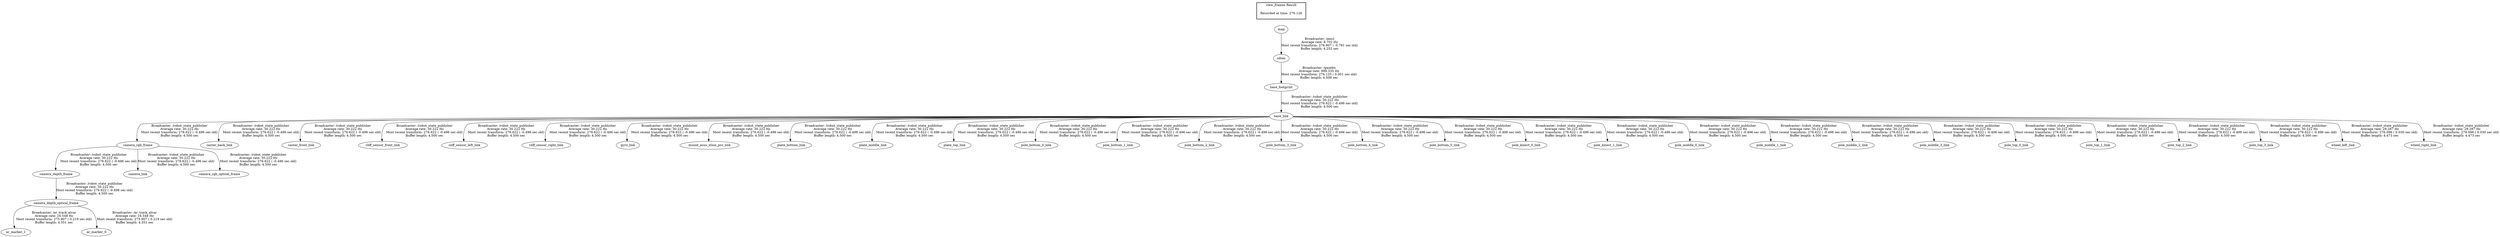 digraph G {
"odom" -> "base_footprint"[label="Broadcaster: /gazebo\nAverage rate: 999.335 Hz\nMost recent transform: 276.125 ( 0.001 sec old)\nBuffer length: 4.509 sec\n"];
"map" -> "odom"[label="Broadcaster: /amcl\nAverage rate: 8.702 Hz\nMost recent transform: 276.907 ( -0.781 sec old)\nBuffer length: 4.252 sec\n"];
"base_footprint" -> "base_link"[label="Broadcaster: /robot_state_publisher\nAverage rate: 30.222 Hz\nMost recent transform: 276.622 ( -0.496 sec old)\nBuffer length: 4.500 sec\n"];
"camera_rgb_frame" -> "camera_depth_frame"[label="Broadcaster: /robot_state_publisher\nAverage rate: 30.222 Hz\nMost recent transform: 276.622 ( -0.496 sec old)\nBuffer length: 4.500 sec\n"];
"base_link" -> "camera_rgb_frame"[label="Broadcaster: /robot_state_publisher\nAverage rate: 30.222 Hz\nMost recent transform: 276.622 ( -0.496 sec old)\nBuffer length: 4.500 sec\n"];
"camera_depth_frame" -> "camera_depth_optical_frame"[label="Broadcaster: /robot_state_publisher\nAverage rate: 30.222 Hz\nMost recent transform: 276.622 ( -0.496 sec old)\nBuffer length: 4.500 sec\n"];
"camera_rgb_frame" -> "camera_link"[label="Broadcaster: /robot_state_publisher\nAverage rate: 30.222 Hz\nMost recent transform: 276.622 ( -0.496 sec old)\nBuffer length: 4.500 sec\n"];
"camera_rgb_frame" -> "camera_rgb_optical_frame"[label="Broadcaster: /robot_state_publisher\nAverage rate: 30.222 Hz\nMost recent transform: 276.622 ( -0.496 sec old)\nBuffer length: 4.500 sec\n"];
"base_link" -> "caster_back_link"[label="Broadcaster: /robot_state_publisher\nAverage rate: 30.222 Hz\nMost recent transform: 276.622 ( -0.496 sec old)\nBuffer length: 4.500 sec\n"];
"base_link" -> "caster_front_link"[label="Broadcaster: /robot_state_publisher\nAverage rate: 30.222 Hz\nMost recent transform: 276.622 ( -0.496 sec old)\nBuffer length: 4.500 sec\n"];
"base_link" -> "cliff_sensor_front_link"[label="Broadcaster: /robot_state_publisher\nAverage rate: 30.222 Hz\nMost recent transform: 276.622 ( -0.496 sec old)\nBuffer length: 4.500 sec\n"];
"base_link" -> "cliff_sensor_left_link"[label="Broadcaster: /robot_state_publisher\nAverage rate: 30.222 Hz\nMost recent transform: 276.622 ( -0.496 sec old)\nBuffer length: 4.500 sec\n"];
"base_link" -> "cliff_sensor_right_link"[label="Broadcaster: /robot_state_publisher\nAverage rate: 30.222 Hz\nMost recent transform: 276.622 ( -0.496 sec old)\nBuffer length: 4.500 sec\n"];
"base_link" -> "gyro_link"[label="Broadcaster: /robot_state_publisher\nAverage rate: 30.222 Hz\nMost recent transform: 276.622 ( -0.496 sec old)\nBuffer length: 4.500 sec\n"];
"base_link" -> "mount_asus_xtion_pro_link"[label="Broadcaster: /robot_state_publisher\nAverage rate: 30.222 Hz\nMost recent transform: 276.622 ( -0.496 sec old)\nBuffer length: 4.500 sec\n"];
"base_link" -> "plate_bottom_link"[label="Broadcaster: /robot_state_publisher\nAverage rate: 30.222 Hz\nMost recent transform: 276.622 ( -0.496 sec old)\nBuffer length: 4.500 sec\n"];
"base_link" -> "plate_middle_link"[label="Broadcaster: /robot_state_publisher\nAverage rate: 30.222 Hz\nMost recent transform: 276.622 ( -0.496 sec old)\nBuffer length: 4.500 sec\n"];
"base_link" -> "plate_top_link"[label="Broadcaster: /robot_state_publisher\nAverage rate: 30.222 Hz\nMost recent transform: 276.622 ( -0.496 sec old)\nBuffer length: 4.500 sec\n"];
"base_link" -> "pole_bottom_0_link"[label="Broadcaster: /robot_state_publisher\nAverage rate: 30.222 Hz\nMost recent transform: 276.622 ( -0.496 sec old)\nBuffer length: 4.500 sec\n"];
"base_link" -> "pole_bottom_1_link"[label="Broadcaster: /robot_state_publisher\nAverage rate: 30.222 Hz\nMost recent transform: 276.622 ( -0.496 sec old)\nBuffer length: 4.500 sec\n"];
"base_link" -> "pole_bottom_2_link"[label="Broadcaster: /robot_state_publisher\nAverage rate: 30.222 Hz\nMost recent transform: 276.622 ( -0.496 sec old)\nBuffer length: 4.500 sec\n"];
"base_link" -> "pole_bottom_3_link"[label="Broadcaster: /robot_state_publisher\nAverage rate: 30.222 Hz\nMost recent transform: 276.622 ( -0.496 sec old)\nBuffer length: 4.500 sec\n"];
"base_link" -> "pole_bottom_4_link"[label="Broadcaster: /robot_state_publisher\nAverage rate: 30.222 Hz\nMost recent transform: 276.622 ( -0.496 sec old)\nBuffer length: 4.500 sec\n"];
"base_link" -> "pole_bottom_5_link"[label="Broadcaster: /robot_state_publisher\nAverage rate: 30.222 Hz\nMost recent transform: 276.622 ( -0.496 sec old)\nBuffer length: 4.500 sec\n"];
"base_link" -> "pole_kinect_0_link"[label="Broadcaster: /robot_state_publisher\nAverage rate: 30.222 Hz\nMost recent transform: 276.622 ( -0.496 sec old)\nBuffer length: 4.500 sec\n"];
"base_link" -> "pole_kinect_1_link"[label="Broadcaster: /robot_state_publisher\nAverage rate: 30.222 Hz\nMost recent transform: 276.622 ( -0.496 sec old)\nBuffer length: 4.500 sec\n"];
"base_link" -> "pole_middle_0_link"[label="Broadcaster: /robot_state_publisher\nAverage rate: 30.222 Hz\nMost recent transform: 276.622 ( -0.496 sec old)\nBuffer length: 4.500 sec\n"];
"base_link" -> "pole_middle_1_link"[label="Broadcaster: /robot_state_publisher\nAverage rate: 30.222 Hz\nMost recent transform: 276.622 ( -0.496 sec old)\nBuffer length: 4.500 sec\n"];
"base_link" -> "pole_middle_2_link"[label="Broadcaster: /robot_state_publisher\nAverage rate: 30.222 Hz\nMost recent transform: 276.622 ( -0.496 sec old)\nBuffer length: 4.500 sec\n"];
"base_link" -> "pole_middle_3_link"[label="Broadcaster: /robot_state_publisher\nAverage rate: 30.222 Hz\nMost recent transform: 276.622 ( -0.496 sec old)\nBuffer length: 4.500 sec\n"];
"base_link" -> "pole_top_0_link"[label="Broadcaster: /robot_state_publisher\nAverage rate: 30.222 Hz\nMost recent transform: 276.622 ( -0.496 sec old)\nBuffer length: 4.500 sec\n"];
"base_link" -> "pole_top_1_link"[label="Broadcaster: /robot_state_publisher\nAverage rate: 30.222 Hz\nMost recent transform: 276.622 ( -0.496 sec old)\nBuffer length: 4.500 sec\n"];
"base_link" -> "pole_top_2_link"[label="Broadcaster: /robot_state_publisher\nAverage rate: 30.222 Hz\nMost recent transform: 276.622 ( -0.496 sec old)\nBuffer length: 4.500 sec\n"];
"base_link" -> "pole_top_3_link"[label="Broadcaster: /robot_state_publisher\nAverage rate: 30.222 Hz\nMost recent transform: 276.622 ( -0.496 sec old)\nBuffer length: 4.500 sec\n"];
"base_link" -> "wheel_left_link"[label="Broadcaster: /robot_state_publisher\nAverage rate: 29.287 Hz\nMost recent transform: 276.096 ( 0.030 sec old)\nBuffer length: 4.473 sec\n"];
"base_link" -> "wheel_right_link"[label="Broadcaster: /robot_state_publisher\nAverage rate: 29.287 Hz\nMost recent transform: 276.096 ( 0.030 sec old)\nBuffer length: 4.473 sec\n"];
"camera_depth_optical_frame" -> "ar_marker_1"[label="Broadcaster: /ar_track_alvar\nAverage rate: 16.548 Hz\nMost recent transform: 275.907 ( 0.219 sec old)\nBuffer length: 4.351 sec\n"];
"camera_depth_optical_frame" -> "ar_marker_0"[label="Broadcaster: /ar_track_alvar\nAverage rate: 16.548 Hz\nMost recent transform: 275.907 ( 0.219 sec old)\nBuffer length: 4.351 sec\n"];
edge [style=invis];
 subgraph cluster_legend { style=bold; color=black; label ="view_frames Result";
"Recorded at time: 276.126"[ shape=plaintext ] ;
 }->"map";
}